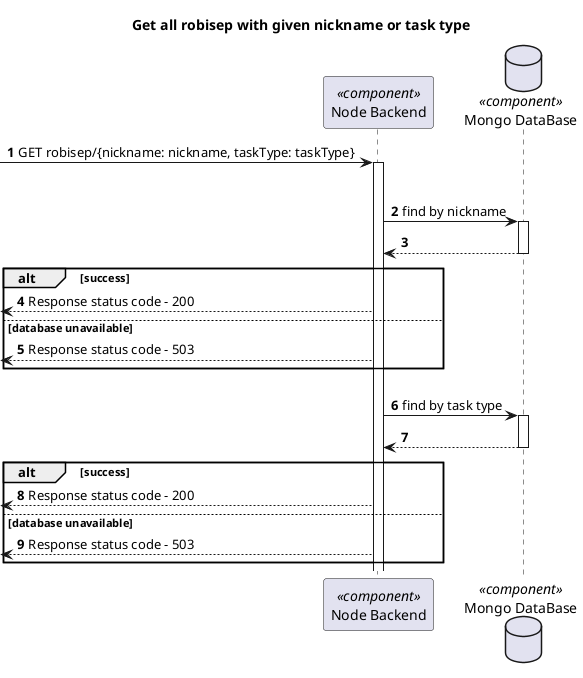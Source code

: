 @startuml Process View - Level 3

autonumber
skinparam packageStyle rect

title Get all robisep with given nickname or task type

participant "Node Backend" as BE <<component>>
database "Mongo DataBase" as DB <<component>>

-> BE: GET robisep/{nickname: nickname, taskType: taskType}

'Find by nickname'

alt nickname not null

activate BE

BE -> DB: find by nickname

activate DB

DB --> BE:

deactivate DB

alt success

  <-- BE: Response status code - 200

else database unavailable

  <-- BE: Response status code - 503

end



'Find by task type'

else taskType not null



activate BE

BE -> DB: find by task type

activate DB

DB --> BE:

deactivate DB

alt success

  <-- BE: Response status code - 200

else database unavailable

    <-- BE: Response status code - 503

end

@enduml